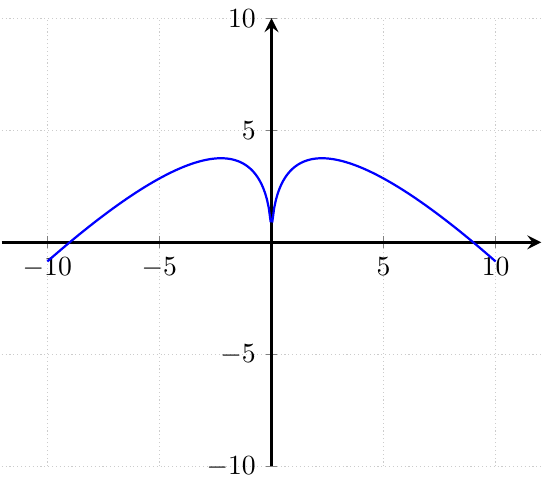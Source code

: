 \documentclass[tikz]{standalone}
\usepackage{pgfplots}
\pgfplotsset{compat=1.16}

\begin{document}
\begin{tikzpicture}
    \begin{axis}[
      axis lines=middle,
      axis line style={very thick},
      axis equal,
      xmin=-10,xmax=10,ymin=-10,ymax=10,
      xtick distance=5,
      ytick distance=5,
      % title={$j(x) = 5\sqrt{|x + 2|} - \frac{5|x|}{3}$},
      grid=both,
      grid style={thin,densely dotted,black!20}]
      \addplot[domain=-10:10,samples=250,blue,thick] {5 * sqrt(abs(x)) - (5 * abs(x) / 3)};
    \end{axis}
\end{tikzpicture}
\end{document}
